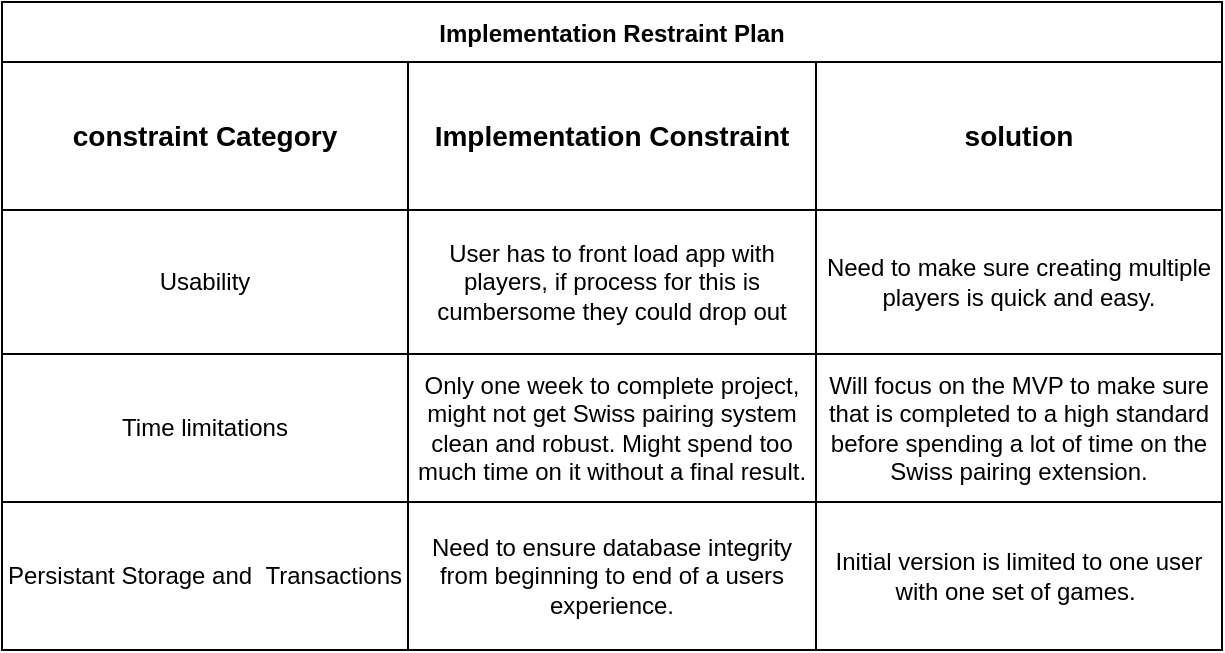 <mxfile version="15.7.3" type="device"><diagram id="KVaal7QreP3_8p7dvQQh" name="Page-1"><mxGraphModel dx="946" dy="535" grid="1" gridSize="10" guides="1" tooltips="1" connect="1" arrows="1" fold="1" page="1" pageScale="1" pageWidth="827" pageHeight="1169" math="0" shadow="0"><root><mxCell id="0"/><mxCell id="1" parent="0"/><mxCell id="v82vvbP6YKMEQTnkZIR2-1" value="Implementation Restraint Plan" style="shape=table;startSize=30;container=1;collapsible=0;childLayout=tableLayout;fontStyle=1;align=center;pointerEvents=1;" vertex="1" parent="1"><mxGeometry x="109" y="40" width="610" height="324" as="geometry"/></mxCell><mxCell id="v82vvbP6YKMEQTnkZIR2-2" value="" style="shape=partialRectangle;html=1;whiteSpace=wrap;collapsible=0;dropTarget=0;pointerEvents=0;fillColor=none;top=0;left=0;bottom=0;right=0;points=[[0,0.5],[1,0.5]];portConstraint=eastwest;fontStyle=1;fontSize=14;" vertex="1" parent="v82vvbP6YKMEQTnkZIR2-1"><mxGeometry y="30" width="610" height="74" as="geometry"/></mxCell><mxCell id="v82vvbP6YKMEQTnkZIR2-3" value="&lt;font style=&quot;font-size: 14px&quot;&gt;&lt;b&gt;constraint Category&lt;/b&gt;&lt;/font&gt;" style="shape=partialRectangle;html=1;whiteSpace=wrap;connectable=0;fillColor=none;top=0;left=0;bottom=0;right=0;overflow=hidden;pointerEvents=1;" vertex="1" parent="v82vvbP6YKMEQTnkZIR2-2"><mxGeometry width="203" height="74" as="geometry"><mxRectangle width="203" height="74" as="alternateBounds"/></mxGeometry></mxCell><mxCell id="v82vvbP6YKMEQTnkZIR2-4" value="&lt;font style=&quot;font-size: 14px&quot;&gt;&lt;b&gt;Implementation Constraint&lt;/b&gt;&lt;/font&gt;" style="shape=partialRectangle;html=1;whiteSpace=wrap;connectable=0;fillColor=none;top=0;left=0;bottom=0;right=0;overflow=hidden;pointerEvents=1;" vertex="1" parent="v82vvbP6YKMEQTnkZIR2-2"><mxGeometry x="203" width="204" height="74" as="geometry"><mxRectangle width="204" height="74" as="alternateBounds"/></mxGeometry></mxCell><mxCell id="v82vvbP6YKMEQTnkZIR2-5" value="&lt;font style=&quot;font-size: 14px&quot;&gt;&lt;b&gt;solution&lt;/b&gt;&lt;/font&gt;" style="shape=partialRectangle;html=1;whiteSpace=wrap;connectable=0;fillColor=none;top=0;left=0;bottom=0;right=0;overflow=hidden;pointerEvents=1;" vertex="1" parent="v82vvbP6YKMEQTnkZIR2-2"><mxGeometry x="407" width="203" height="74" as="geometry"><mxRectangle width="203" height="74" as="alternateBounds"/></mxGeometry></mxCell><mxCell id="v82vvbP6YKMEQTnkZIR2-6" value="" style="shape=partialRectangle;html=1;whiteSpace=wrap;collapsible=0;dropTarget=0;pointerEvents=0;fillColor=none;top=0;left=0;bottom=0;right=0;points=[[0,0.5],[1,0.5]];portConstraint=eastwest;" vertex="1" parent="v82vvbP6YKMEQTnkZIR2-1"><mxGeometry y="104" width="610" height="72" as="geometry"/></mxCell><mxCell id="v82vvbP6YKMEQTnkZIR2-7" value="Usability" style="shape=partialRectangle;html=1;whiteSpace=wrap;connectable=0;fillColor=none;top=0;left=0;bottom=0;right=0;overflow=hidden;pointerEvents=1;" vertex="1" parent="v82vvbP6YKMEQTnkZIR2-6"><mxGeometry width="203" height="72" as="geometry"><mxRectangle width="203" height="72" as="alternateBounds"/></mxGeometry></mxCell><mxCell id="v82vvbP6YKMEQTnkZIR2-8" value="User has to front load app with players, if process for this is cumbersome they could drop out" style="shape=partialRectangle;html=1;whiteSpace=wrap;connectable=0;fillColor=none;top=0;left=0;bottom=0;right=0;overflow=hidden;pointerEvents=1;" vertex="1" parent="v82vvbP6YKMEQTnkZIR2-6"><mxGeometry x="203" width="204" height="72" as="geometry"><mxRectangle width="204" height="72" as="alternateBounds"/></mxGeometry></mxCell><mxCell id="v82vvbP6YKMEQTnkZIR2-9" value="Need to make sure creating multiple players is quick and easy." style="shape=partialRectangle;html=1;whiteSpace=wrap;connectable=0;fillColor=none;top=0;left=0;bottom=0;right=0;overflow=hidden;pointerEvents=1;" vertex="1" parent="v82vvbP6YKMEQTnkZIR2-6"><mxGeometry x="407" width="203" height="72" as="geometry"><mxRectangle width="203" height="72" as="alternateBounds"/></mxGeometry></mxCell><mxCell id="v82vvbP6YKMEQTnkZIR2-10" value="" style="shape=partialRectangle;html=1;whiteSpace=wrap;collapsible=0;dropTarget=0;pointerEvents=0;fillColor=none;top=0;left=0;bottom=0;right=0;points=[[0,0.5],[1,0.5]];portConstraint=eastwest;" vertex="1" parent="v82vvbP6YKMEQTnkZIR2-1"><mxGeometry y="176" width="610" height="74" as="geometry"/></mxCell><mxCell id="v82vvbP6YKMEQTnkZIR2-11" value="Time limitations" style="shape=partialRectangle;html=1;whiteSpace=wrap;connectable=0;fillColor=none;top=0;left=0;bottom=0;right=0;overflow=hidden;pointerEvents=1;" vertex="1" parent="v82vvbP6YKMEQTnkZIR2-10"><mxGeometry width="203" height="74" as="geometry"><mxRectangle width="203" height="74" as="alternateBounds"/></mxGeometry></mxCell><mxCell id="v82vvbP6YKMEQTnkZIR2-12" value="Only one week to complete project, might not get Swiss pairing system clean and robust. Might spend too much time on it without a final result." style="shape=partialRectangle;html=1;whiteSpace=wrap;connectable=0;fillColor=none;top=0;left=0;bottom=0;right=0;overflow=hidden;pointerEvents=1;" vertex="1" parent="v82vvbP6YKMEQTnkZIR2-10"><mxGeometry x="203" width="204" height="74" as="geometry"><mxRectangle width="204" height="74" as="alternateBounds"/></mxGeometry></mxCell><mxCell id="v82vvbP6YKMEQTnkZIR2-13" value="Will focus on the MVP to make sure that is completed to a high standard before spending a lot of time on the Swiss pairing extension." style="shape=partialRectangle;html=1;whiteSpace=wrap;connectable=0;fillColor=none;top=0;left=0;bottom=0;right=0;overflow=hidden;pointerEvents=1;" vertex="1" parent="v82vvbP6YKMEQTnkZIR2-10"><mxGeometry x="407" width="203" height="74" as="geometry"><mxRectangle width="203" height="74" as="alternateBounds"/></mxGeometry></mxCell><mxCell id="v82vvbP6YKMEQTnkZIR2-17" style="shape=partialRectangle;html=1;whiteSpace=wrap;collapsible=0;dropTarget=0;pointerEvents=0;fillColor=none;top=0;left=0;bottom=0;right=0;points=[[0,0.5],[1,0.5]];portConstraint=eastwest;" vertex="1" parent="v82vvbP6YKMEQTnkZIR2-1"><mxGeometry y="250" width="610" height="74" as="geometry"/></mxCell><mxCell id="v82vvbP6YKMEQTnkZIR2-18" value="Persistant Storage and &amp;nbsp;Transactions" style="shape=partialRectangle;html=1;whiteSpace=wrap;connectable=0;fillColor=none;top=0;left=0;bottom=0;right=0;overflow=hidden;pointerEvents=1;" vertex="1" parent="v82vvbP6YKMEQTnkZIR2-17"><mxGeometry width="203" height="74" as="geometry"><mxRectangle width="203" height="74" as="alternateBounds"/></mxGeometry></mxCell><mxCell id="v82vvbP6YKMEQTnkZIR2-19" value="Need to ensure database integrity from beginning to end of a users experience." style="shape=partialRectangle;html=1;whiteSpace=wrap;connectable=0;fillColor=none;top=0;left=0;bottom=0;right=0;overflow=hidden;pointerEvents=1;" vertex="1" parent="v82vvbP6YKMEQTnkZIR2-17"><mxGeometry x="203" width="204" height="74" as="geometry"><mxRectangle width="204" height="74" as="alternateBounds"/></mxGeometry></mxCell><mxCell id="v82vvbP6YKMEQTnkZIR2-20" value="Initial version is limited to one user with one set of games.&amp;nbsp;" style="shape=partialRectangle;html=1;whiteSpace=wrap;connectable=0;fillColor=none;top=0;left=0;bottom=0;right=0;overflow=hidden;pointerEvents=1;" vertex="1" parent="v82vvbP6YKMEQTnkZIR2-17"><mxGeometry x="407" width="203" height="74" as="geometry"><mxRectangle width="203" height="74" as="alternateBounds"/></mxGeometry></mxCell></root></mxGraphModel></diagram></mxfile>